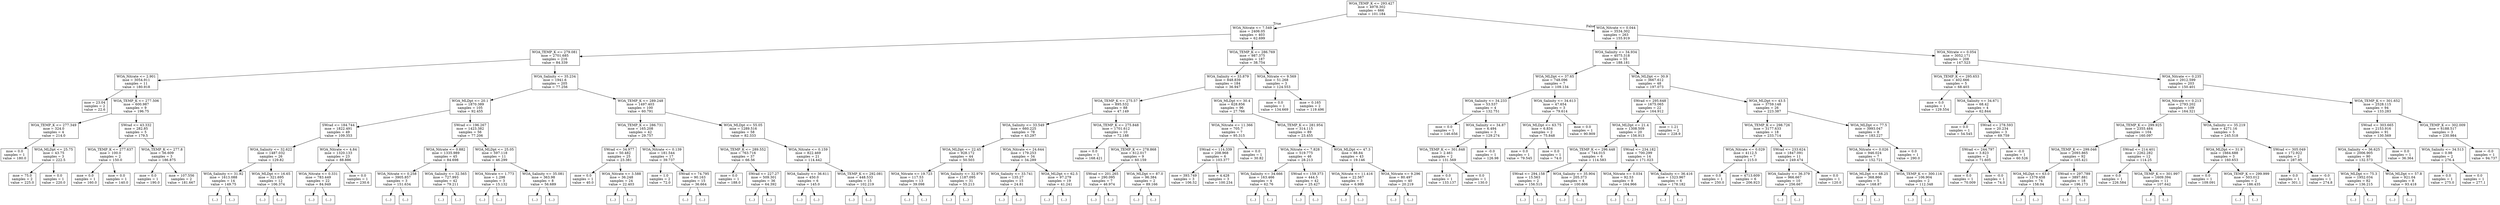 digraph Tree {
node [shape=box] ;
0 [label="WOA_TEMP_K <= 293.427\nmse = 4978.302\nsamples = 666\nvalue = 101.184"] ;
1 [label="WOA_Nitrate <= 7.549\nmse = 2406.05\nsamples = 403\nvalue = 62.699"] ;
0 -> 1 [labeldistance=2.5, labelangle=45, headlabel="True"] ;
2 [label="WOA_TEMP_K <= 279.081\nmse = 2701.685\nsamples = 216\nvalue = 84.339"] ;
1 -> 2 ;
3 [label="WOA_Nitrate <= 2.901\nmse = 3054.911\nsamples = 11\nvalue = 180.918"] ;
2 -> 3 ;
4 [label="mse = 23.04\nsamples = 2\nvalue = 22.6"] ;
3 -> 4 ;
5 [label="WOA_TEMP_K <= 277.506\nmse = 600.987\nsamples = 9\nvalue = 196.75"] ;
3 -> 5 ;
6 [label="WOA_TEMP_K <= 277.349\nmse = 324.0\nsamples = 4\nvalue = 214.0"] ;
5 -> 6 ;
7 [label="mse = 0.0\nsamples = 1\nvalue = 180.0"] ;
6 -> 7 ;
8 [label="WOA_MLDpt <= 25.75\nmse = 43.75\nsamples = 3\nvalue = 222.5"] ;
6 -> 8 ;
9 [label="mse = 75.0\nsamples = 2\nvalue = 225.0"] ;
8 -> 9 ;
10 [label="mse = 0.0\nsamples = 1\nvalue = 220.0"] ;
8 -> 10 ;
11 [label="SWrad <= 43.332\nmse = 282.85\nsamples = 5\nvalue = 179.5"] ;
5 -> 11 ;
12 [label="WOA_TEMP_K <= 277.637\nmse = 100.0\nsamples = 2\nvalue = 150.0"] ;
11 -> 12 ;
13 [label="mse = 0.0\nsamples = 1\nvalue = 160.0"] ;
12 -> 13 ;
14 [label="mse = 0.0\nsamples = 1\nvalue = 140.0"] ;
12 -> 14 ;
15 [label="WOA_TEMP_K <= 277.8\nmse = 56.609\nsamples = 3\nvalue = 186.875"] ;
11 -> 15 ;
16 [label="mse = 0.0\nsamples = 1\nvalue = 190.0"] ;
15 -> 16 ;
17 [label="mse = 107.556\nsamples = 2\nvalue = 181.667"] ;
15 -> 17 ;
18 [label="WOA_Salinity <= 35.234\nmse = 1941.6\nsamples = 205\nvalue = 77.256"] ;
2 -> 18 ;
19 [label="WOA_MLDpt <= 20.1\nmse = 1870.389\nsamples = 105\nvalue = 92.455"] ;
18 -> 19 ;
20 [label="SWrad <= 184.744\nmse = 1822.491\nsamples = 49\nvalue = 109.353"] ;
19 -> 20 ;
21 [label="WOA_Salinity <= 32.622\nmse = 1487.032\nsamples = 26\nvalue = 129.82"] ;
20 -> 21 ;
22 [label="WOA_Salinity <= 31.92\nmse = 1613.088\nsamples = 14\nvalue = 149.75"] ;
21 -> 22 ;
23 [label="(...)"] ;
22 -> 23 ;
44 [label="(...)"] ;
22 -> 44 ;
47 [label="WOA_MLDpt <= 16.65\nmse = 321.695\nsamples = 12\nvalue = 106.374"] ;
21 -> 47 ;
48 [label="(...)"] ;
47 -> 48 ;
65 [label="(...)"] ;
47 -> 65 ;
68 [label="WOA_Nitrate <= 4.84\nmse = 1320.133\nsamples = 23\nvalue = 88.886"] ;
20 -> 68 ;
69 [label="WOA_Nitrate <= 0.331\nmse = 783.449\nsamples = 22\nvalue = 84.949"] ;
68 -> 69 ;
70 [label="(...)"] ;
69 -> 70 ;
89 [label="(...)"] ;
69 -> 89 ;
108 [label="mse = 0.0\nsamples = 1\nvalue = 230.6"] ;
68 -> 108 ;
109 [label="SWrad <= 196.267\nmse = 1423.382\nsamples = 56\nvalue = 77.206"] ;
19 -> 109 ;
110 [label="WOA_Nitrate <= 0.882\nmse = 1335.989\nsamples = 45\nvalue = 84.698"] ;
109 -> 110 ;
111 [label="WOA_Nitrate <= 0.258\nmse = 3905.857\nsamples = 3\nvalue = 151.634"] ;
110 -> 111 ;
112 [label="(...)"] ;
111 -> 112 ;
113 [label="(...)"] ;
111 -> 113 ;
116 [label="WOA_Salinity <= 32.565\nmse = 727.993\nsamples = 42\nvalue = 79.211"] ;
110 -> 116 ;
117 [label="(...)"] ;
116 -> 117 ;
118 [label="(...)"] ;
116 -> 118 ;
189 [label="WOA_MLDpt <= 25.05\nmse = 597.118\nsamples = 11\nvalue = 46.299"] ;
109 -> 189 ;
190 [label="WOA_Nitrate <= 1.773\nmse = 1.298\nsamples = 3\nvalue = 15.132"] ;
189 -> 190 ;
191 [label="(...)"] ;
190 -> 191 ;
192 [label="(...)"] ;
190 -> 192 ;
193 [label="WOA_Salinity <= 35.081\nmse = 363.98\nsamples = 8\nvalue = 56.689"] ;
189 -> 193 ;
194 [label="(...)"] ;
193 -> 194 ;
203 [label="(...)"] ;
193 -> 203 ;
206 [label="WOA_TEMP_K <= 289.248\nmse = 1497.403\nsamples = 100\nvalue = 60.791"] ;
18 -> 206 ;
207 [label="WOA_TEMP_K <= 286.731\nmse = 165.208\nsamples = 42\nvalue = 29.757"] ;
206 -> 207 ;
208 [label="SWrad <= 34.977\nmse = 50.482\nsamples = 25\nvalue = 23.381"] ;
207 -> 208 ;
209 [label="mse = 0.0\nsamples = 1\nvalue = 40.0"] ;
208 -> 209 ;
210 [label="WOA_Nitrate <= 3.588\nmse = 36.248\nsamples = 24\nvalue = 22.403"] ;
208 -> 210 ;
211 [label="(...)"] ;
210 -> 211 ;
222 [label="(...)"] ;
210 -> 222 ;
229 [label="WOA_Nitrate <= 0.139\nmse = 181.544\nsamples = 17\nvalue = 39.737"] ;
207 -> 229 ;
230 [label="mse = 1.0\nsamples = 2\nvalue = 72.0"] ;
229 -> 230 ;
231 [label="SWrad <= 74.795\nmse = 90.163\nsamples = 15\nvalue = 36.664"] ;
229 -> 231 ;
232 [label="(...)"] ;
231 -> 232 ;
241 [label="(...)"] ;
231 -> 241 ;
250 [label="WOA_MLDpt <= 55.05\nmse = 1289.516\nsamples = 58\nvalue = 82.333"] ;
206 -> 250 ;
251 [label="WOA_TEMP_K <= 289.552\nmse = 763.716\nsamples = 37\nvalue = 66.56"] ;
250 -> 251 ;
252 [label="mse = 0.0\nsamples = 1\nvalue = 188.0"] ;
251 -> 252 ;
253 [label="SWrad <= 227.27\nmse = 509.301\nsamples = 36\nvalue = 64.392"] ;
251 -> 253 ;
254 [label="(...)"] ;
253 -> 254 ;
283 [label="(...)"] ;
253 -> 283 ;
314 [label="WOA_Nitrate <= 0.159\nmse = 822.469\nsamples = 21\nvalue = 114.442"] ;
250 -> 314 ;
315 [label="WOA_Salinity <= 36.611\nmse = 450.0\nsamples = 6\nvalue = 145.0"] ;
314 -> 315 ;
316 [label="(...)"] ;
315 -> 316 ;
317 [label="(...)"] ;
315 -> 317 ;
320 [label="WOA_TEMP_K <= 292.081\nmse = 448.533\nsamples = 15\nvalue = 102.219"] ;
314 -> 320 ;
321 [label="(...)"] ;
320 -> 321 ;
324 [label="(...)"] ;
320 -> 324 ;
341 [label="WOA_TEMP_K <= 286.769\nmse = 987.375\nsamples = 187\nvalue = 38.754"] ;
1 -> 341 ;
342 [label="WOA_Salinity <= 33.879\nmse = 848.839\nsamples = 184\nvalue = 36.947"] ;
341 -> 342 ;
343 [label="WOA_TEMP_K <= 275.57\nmse = 895.532\nsamples = 88\nvalue = 47.149"] ;
342 -> 343 ;
344 [label="WOA_Salinity <= 33.549\nmse = 660.225\nsamples = 78\nvalue = 43.297"] ;
343 -> 344 ;
345 [label="WOA_MLDpt <= 22.45\nmse = 928.172\nsamples = 44\nvalue = 50.503"] ;
344 -> 345 ;
346 [label="WOA_Nitrate <= 19.723\nmse = 117.53\nsamples = 13\nvalue = 39.098"] ;
345 -> 346 ;
347 [label="(...)"] ;
346 -> 347 ;
348 [label="(...)"] ;
346 -> 348 ;
355 [label="WOA_Salinity <= 32.979\nmse = 1187.095\nsamples = 31\nvalue = 55.213"] ;
345 -> 355 ;
356 [label="(...)"] ;
355 -> 356 ;
361 [label="(...)"] ;
355 -> 361 ;
374 [label="WOA_Nitrate <= 24.644\nmse = 179.253\nsamples = 34\nvalue = 34.289"] ;
344 -> 374 ;
375 [label="WOA_Salinity <= 33.741\nmse = 135.27\nsamples = 15\nvalue = 24.81"] ;
374 -> 375 ;
376 [label="(...)"] ;
375 -> 376 ;
387 [label="(...)"] ;
375 -> 387 ;
402 [label="WOA_MLDpt <= 62.5\nmse = 97.279\nsamples = 19\nvalue = 41.241"] ;
374 -> 402 ;
403 [label="(...)"] ;
402 -> 403 ;
434 [label="(...)"] ;
402 -> 434 ;
439 [label="WOA_TEMP_K <= 275.848\nmse = 1701.612\nsamples = 10\nvalue = 72.188"] ;
343 -> 439 ;
440 [label="mse = 0.0\nsamples = 1\nvalue = 168.421"] ;
439 -> 440 ;
441 [label="WOA_TEMP_K <= 278.868\nmse = 612.017\nsamples = 9\nvalue = 60.159"] ;
439 -> 441 ;
442 [label="SWrad <= 201.265\nmse = 290.095\nsamples = 7\nvalue = 46.974"] ;
441 -> 442 ;
443 [label="(...)"] ;
442 -> 443 ;
454 [label="(...)"] ;
442 -> 454 ;
455 [label="WOA_MLDpt <= 87.0\nmse = 96.384\nsamples = 2\nvalue = 89.166"] ;
441 -> 455 ;
456 [label="(...)"] ;
455 -> 456 ;
457 [label="(...)"] ;
455 -> 457 ;
458 [label="WOA_MLDpt <= 30.4\nmse = 628.856\nsamples = 96\nvalue = 27.766"] ;
342 -> 458 ;
459 [label="WOA_Nitrate <= 11.366\nmse = 705.7\nsamples = 7\nvalue = 95.315"] ;
458 -> 459 ;
460 [label="SWrad <= 114.339\nmse = 208.968\nsamples = 6\nvalue = 103.377"] ;
459 -> 460 ;
461 [label="mse = 393.749\nsamples = 3\nvalue = 106.52"] ;
460 -> 461 ;
462 [label="mse = 4.428\nsamples = 3\nvalue = 100.234"] ;
460 -> 462 ;
463 [label="mse = 0.0\nsamples = 1\nvalue = 30.82"] ;
459 -> 463 ;
464 [label="WOA_TEMP_K <= 281.954\nmse = 314.115\nsamples = 89\nvalue = 23.455"] ;
458 -> 464 ;
465 [label="WOA_Nitrate <= 7.828\nmse = 519.775\nsamples = 46\nvalue = 28.213"] ;
464 -> 465 ;
466 [label="WOA_Salinity <= 34.666\nmse = 163.466\nsamples = 4\nvalue = 62.76"] ;
465 -> 466 ;
467 [label="(...)"] ;
466 -> 467 ;
468 [label="(...)"] ;
466 -> 468 ;
473 [label="SWrad <= 159.373\nmse = 444.5\nsamples = 42\nvalue = 25.427"] ;
465 -> 473 ;
474 [label="(...)"] ;
473 -> 474 ;
501 [label="(...)"] ;
473 -> 501 ;
554 [label="WOA_MLDpt <= 47.3\nmse = 88.84\nsamples = 43\nvalue = 19.146"] ;
464 -> 554 ;
555 [label="WOA_Nitrate <= 11.416\nmse = 22.567\nsamples = 3\nvalue = 6.989"] ;
554 -> 555 ;
556 [label="(...)"] ;
555 -> 556 ;
559 [label="(...)"] ;
555 -> 559 ;
560 [label="WOA_Nitrate <= 9.296\nmse = 80.497\nsamples = 40\nvalue = 20.219"] ;
554 -> 560 ;
561 [label="(...)"] ;
560 -> 561 ;
590 [label="(...)"] ;
560 -> 590 ;
595 [label="WOA_Nitrate <= 9.569\nmse = 51.268\nsamples = 3\nvalue = 124.553"] ;
341 -> 595 ;
596 [label="mse = 0.0\nsamples = 1\nvalue = 134.669"] ;
595 -> 596 ;
597 [label="mse = 0.165\nsamples = 2\nvalue = 119.496"] ;
595 -> 597 ;
598 [label="WOA_Nitrate <= 0.044\nmse = 3534.302\nsamples = 263\nvalue = 155.919"] ;
0 -> 598 [labeldistance=2.5, labelangle=-45, headlabel="False"] ;
599 [label="WOA_Salinity <= 34.934\nmse = 4075.318\nsamples = 55\nvalue = 188.181"] ;
598 -> 599 ;
600 [label="WOA_MLDpt <= 37.65\nmse = 748.096\nsamples = 7\nvalue = 109.134"] ;
599 -> 600 ;
601 [label="WOA_Salinity <= 34.233\nmse = 53.537\nsamples = 4\nvalue = 132.751"] ;
600 -> 601 ;
602 [label="mse = 0.0\nsamples = 1\nvalue = 146.656"] ;
601 -> 602 ;
603 [label="WOA_Salinity <= 34.87\nmse = 6.494\nsamples = 3\nvalue = 129.274"] ;
601 -> 603 ;
604 [label="WOA_TEMP_K <= 301.848\nmse = 2.461\nsamples = 2\nvalue = 131.569"] ;
603 -> 604 ;
605 [label="mse = 0.0\nsamples = 1\nvalue = 133.137"] ;
604 -> 605 ;
606 [label="mse = 0.0\nsamples = 1\nvalue = 130.0"] ;
604 -> 606 ;
607 [label="mse = -0.0\nsamples = 1\nvalue = 126.98"] ;
603 -> 607 ;
608 [label="WOA_Salinity <= 34.613\nmse = 47.654\nsamples = 3\nvalue = 79.614"] ;
600 -> 608 ;
609 [label="WOA_MLDpt <= 63.75\nmse = 6.834\nsamples = 2\nvalue = 75.848"] ;
608 -> 609 ;
610 [label="mse = 0.0\nsamples = 1\nvalue = 79.545"] ;
609 -> 610 ;
611 [label="mse = 0.0\nsamples = 1\nvalue = 74.0"] ;
609 -> 611 ;
612 [label="mse = 0.0\nsamples = 1\nvalue = 90.909"] ;
608 -> 612 ;
613 [label="WOA_MLDpt <= 30.9\nmse = 3667.612\nsamples = 48\nvalue = 197.073"] ;
599 -> 613 ;
614 [label="SWrad <= 295.648\nmse = 1675.065\nsamples = 22\nvalue = 164.912"] ;
613 -> 614 ;
615 [label="WOA_MLDpt <= 21.4\nmse = 1308.509\nsamples = 20\nvalue = 156.913"] ;
614 -> 615 ;
616 [label="WOA_TEMP_K <= 296.448\nmse = 744.015\nsamples = 6\nvalue = 114.583"] ;
615 -> 616 ;
617 [label="SWrad <= 294.158\nmse = 15.563\nsamples = 2\nvalue = 156.515"] ;
616 -> 617 ;
618 [label="(...)"] ;
617 -> 618 ;
619 [label="(...)"] ;
617 -> 619 ;
620 [label="WOA_Salinity <= 35.904\nmse = 205.373\nsamples = 4\nvalue = 100.606"] ;
616 -> 620 ;
621 [label="(...)"] ;
620 -> 621 ;
622 [label="(...)"] ;
620 -> 622 ;
627 [label="SWrad <= 234.182\nmse = 700.299\nsamples = 14\nvalue = 171.023"] ;
615 -> 627 ;
628 [label="WOA_Nitrate <= 0.034\nmse = 92.53\nsamples = 8\nvalue = 164.966"] ;
627 -> 628 ;
629 [label="(...)"] ;
628 -> 629 ;
630 [label="(...)"] ;
628 -> 630 ;
631 [label="WOA_Salinity <= 36.416\nmse = 1323.967\nsamples = 6\nvalue = 178.182"] ;
627 -> 631 ;
632 [label="(...)"] ;
631 -> 632 ;
633 [label="(...)"] ;
631 -> 633 ;
636 [label="mse = 1.21\nsamples = 2\nvalue = 228.9"] ;
614 -> 636 ;
637 [label="WOA_MLDpt <= 43.5\nmse = 3759.148\nsamples = 26\nvalue = 223.387"] ;
613 -> 637 ;
638 [label="WOA_TEMP_K <= 298.726\nmse = 3177.633\nsamples = 18\nvalue = 233.714"] ;
637 -> 638 ;
639 [label="WOA_Nitrate <= 0.029\nmse = 4112.5\nsamples = 7\nvalue = 215.0"] ;
638 -> 639 ;
640 [label="mse = 0.0\nsamples = 1\nvalue = 250.0"] ;
639 -> 640 ;
641 [label="mse = 4713.609\nsamples = 6\nvalue = 206.923"] ;
639 -> 641 ;
642 [label="SWrad <= 233.624\nmse = 1847.091\nsamples = 11\nvalue = 249.474"] ;
638 -> 642 ;
643 [label="WOA_Salinity <= 36.379\nmse = 966.667\nsamples = 10\nvalue = 256.667"] ;
642 -> 643 ;
644 [label="(...)"] ;
643 -> 644 ;
645 [label="(...)"] ;
643 -> 645 ;
648 [label="mse = 0.0\nsamples = 1\nvalue = 120.0"] ;
642 -> 648 ;
649 [label="WOA_MLDpt <= 77.5\nmse = 3993.047\nsamples = 8\nvalue = 183.227"] ;
637 -> 649 ;
650 [label="WOA_Nitrate <= 0.026\nmse = 946.024\nsamples = 7\nvalue = 152.721"] ;
649 -> 650 ;
651 [label="WOA_MLDpt <= 68.25\nmse = 368.866\nsamples = 5\nvalue = 168.87"] ;
650 -> 651 ;
652 [label="(...)"] ;
651 -> 652 ;
659 [label="(...)"] ;
651 -> 659 ;
660 [label="WOA_TEMP_K <= 300.116\nmse = 106.904\nsamples = 2\nvalue = 112.348"] ;
650 -> 660 ;
661 [label="(...)"] ;
660 -> 661 ;
662 [label="(...)"] ;
660 -> 662 ;
663 [label="mse = 0.0\nsamples = 1\nvalue = 290.0"] ;
649 -> 663 ;
664 [label="WOA_Nitrate <= 0.054\nmse = 3052.171\nsamples = 208\nvalue = 147.523"] ;
598 -> 664 ;
665 [label="WOA_TEMP_K <= 295.653\nmse = 402.666\nsamples = 5\nvalue = 68.403"] ;
664 -> 665 ;
666 [label="mse = 0.0\nsamples = 1\nvalue = 129.554"] ;
665 -> 666 ;
667 [label="WOA_Salinity <= 34.671\nmse = 68.42\nsamples = 4\nvalue = 62.844"] ;
665 -> 667 ;
668 [label="mse = 0.0\nsamples = 1\nvalue = 54.545"] ;
667 -> 668 ;
669 [label="SWrad <= 278.593\nmse = 20.234\nsamples = 3\nvalue = 69.759"] ;
667 -> 669 ;
670 [label="SWrad <= 244.797\nmse = 3.823\nsamples = 2\nvalue = 71.605"] ;
669 -> 670 ;
671 [label="mse = 0.0\nsamples = 1\nvalue = 70.009"] ;
670 -> 671 ;
672 [label="mse = -0.0\nsamples = 1\nvalue = 74.0"] ;
670 -> 672 ;
673 [label="mse = -0.0\nsamples = 1\nvalue = 60.526"] ;
669 -> 673 ;
674 [label="WOA_Nitrate <= 0.235\nmse = 2912.599\nsamples = 203\nvalue = 150.401"] ;
664 -> 674 ;
675 [label="WOA_Nitrate <= 0.213\nmse = 2793.202\nsamples = 109\nvalue = 164.321"] ;
674 -> 675 ;
676 [label="WOA_TEMP_K <= 299.925\nmse = 2355.484\nsamples = 104\nvalue = 160.097"] ;
675 -> 676 ;
677 [label="WOA_TEMP_K <= 299.046\nmse = 2093.865\nsamples = 92\nvalue = 165.421"] ;
676 -> 677 ;
678 [label="WOA_MLDpt <= 63.0\nmse = 1379.458\nsamples = 74\nvalue = 158.04"] ;
677 -> 678 ;
679 [label="(...)"] ;
678 -> 679 ;
760 [label="(...)"] ;
678 -> 760 ;
779 [label="SWrad <= 297.789\nmse = 3897.881\nsamples = 18\nvalue = 196.173"] ;
677 -> 779 ;
780 [label="(...)"] ;
779 -> 780 ;
789 [label="(...)"] ;
779 -> 789 ;
792 [label="SWrad <= 214.401\nmse = 2262.282\nsamples = 12\nvalue = 114.25"] ;
676 -> 792 ;
793 [label="mse = 0.0\nsamples = 1\nvalue = 226.584"] ;
792 -> 793 ;
794 [label="WOA_TEMP_K <= 301.997\nmse = 1609.394\nsamples = 11\nvalue = 107.642"] ;
792 -> 794 ;
795 [label="(...)"] ;
794 -> 795 ;
810 [label="(...)"] ;
794 -> 810 ;
813 [label="WOA_Salinity <= 35.219\nmse = 4271.16\nsamples = 5\nvalue = 245.518"] ;
675 -> 813 ;
814 [label="WOA_MLDpt <= 31.9\nmse = 1664.688\nsamples = 3\nvalue = 160.653"] ;
813 -> 814 ;
815 [label="mse = 0.0\nsamples = 1\nvalue = 109.091"] ;
814 -> 815 ;
816 [label="WOA_TEMP_K <= 299.999\nmse = 503.012\nsamples = 2\nvalue = 186.435"] ;
814 -> 816 ;
817 [label="(...)"] ;
816 -> 817 ;
818 [label="(...)"] ;
816 -> 818 ;
819 [label="SWrad <= 305.049\nmse = 172.922\nsamples = 2\nvalue = 287.95"] ;
813 -> 819 ;
820 [label="mse = 0.0\nsamples = 1\nvalue = 301.1"] ;
819 -> 820 ;
821 [label="mse = -0.0\nsamples = 1\nvalue = 274.8"] ;
819 -> 821 ;
822 [label="WOA_TEMP_K <= 301.652\nmse = 2528.115\nsamples = 94\nvalue = 133.283"] ;
674 -> 822 ;
823 [label="SWrad <= 303.665\nmse = 2153.916\nsamples = 91\nvalue = 130.569"] ;
822 -> 823 ;
824 [label="WOA_Salinity <= 36.625\nmse = 2006.905\nsamples = 90\nvalue = 132.573"] ;
823 -> 824 ;
825 [label="WOA_MLDpt <= 75.3\nmse = 1952.034\nsamples = 82\nvalue = 136.215"] ;
824 -> 825 ;
826 [label="(...)"] ;
825 -> 826 ;
959 [label="(...)"] ;
825 -> 959 ;
968 [label="WOA_MLDpt <= 57.8\nmse = 921.04\nsamples = 8\nvalue = 93.418"] ;
824 -> 968 ;
969 [label="(...)"] ;
968 -> 969 ;
974 [label="(...)"] ;
968 -> 974 ;
983 [label="mse = 0.0\nsamples = 1\nvalue = 36.364"] ;
823 -> 983 ;
984 [label="WOA_TEMP_K <= 302.009\nmse = 6188.517\nsamples = 3\nvalue = 230.984"] ;
822 -> 984 ;
985 [label="WOA_Salinity <= 34.513\nmse = 0.98\nsamples = 2\nvalue = 276.4"] ;
984 -> 985 ;
986 [label="mse = 0.0\nsamples = 1\nvalue = 275.0"] ;
985 -> 986 ;
987 [label="mse = 0.0\nsamples = 1\nvalue = 277.1"] ;
985 -> 987 ;
988 [label="mse = -0.0\nsamples = 1\nvalue = 94.737"] ;
984 -> 988 ;
}